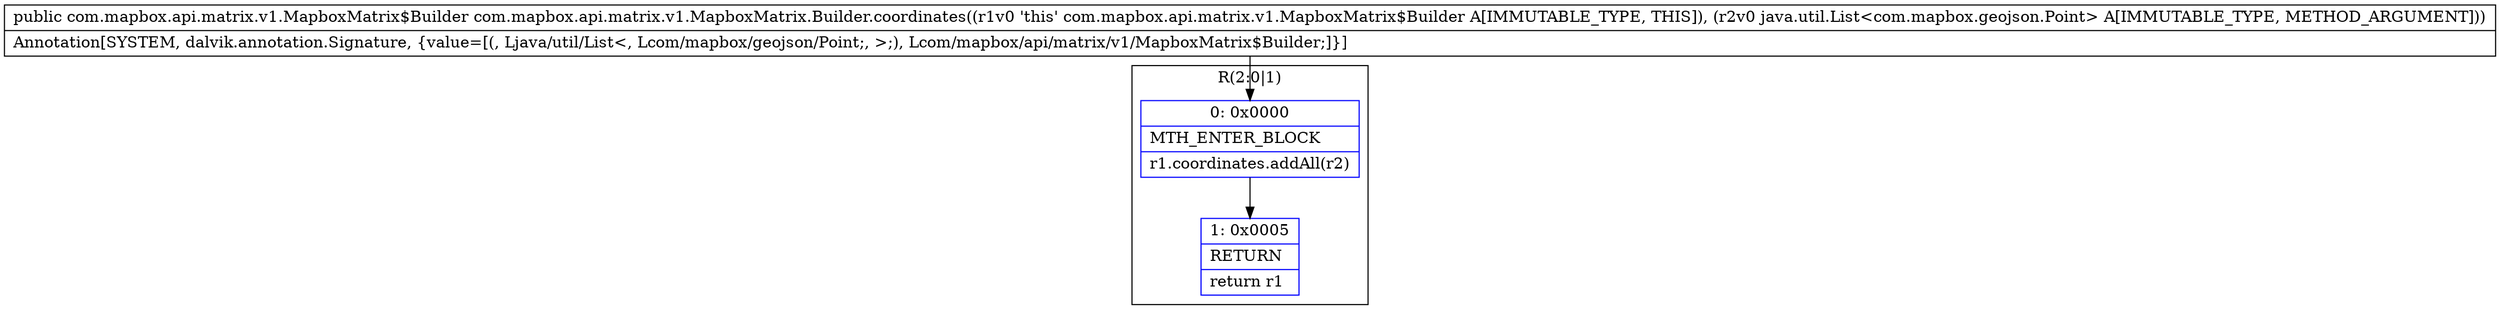 digraph "CFG forcom.mapbox.api.matrix.v1.MapboxMatrix.Builder.coordinates(Ljava\/util\/List;)Lcom\/mapbox\/api\/matrix\/v1\/MapboxMatrix$Builder;" {
subgraph cluster_Region_931447312 {
label = "R(2:0|1)";
node [shape=record,color=blue];
Node_0 [shape=record,label="{0\:\ 0x0000|MTH_ENTER_BLOCK\l|r1.coordinates.addAll(r2)\l}"];
Node_1 [shape=record,label="{1\:\ 0x0005|RETURN\l|return r1\l}"];
}
MethodNode[shape=record,label="{public com.mapbox.api.matrix.v1.MapboxMatrix$Builder com.mapbox.api.matrix.v1.MapboxMatrix.Builder.coordinates((r1v0 'this' com.mapbox.api.matrix.v1.MapboxMatrix$Builder A[IMMUTABLE_TYPE, THIS]), (r2v0 java.util.List\<com.mapbox.geojson.Point\> A[IMMUTABLE_TYPE, METHOD_ARGUMENT]))  | Annotation[SYSTEM, dalvik.annotation.Signature, \{value=[(, Ljava\/util\/List\<, Lcom\/mapbox\/geojson\/Point;, \>;), Lcom\/mapbox\/api\/matrix\/v1\/MapboxMatrix$Builder;]\}]\l}"];
MethodNode -> Node_0;
Node_0 -> Node_1;
}

